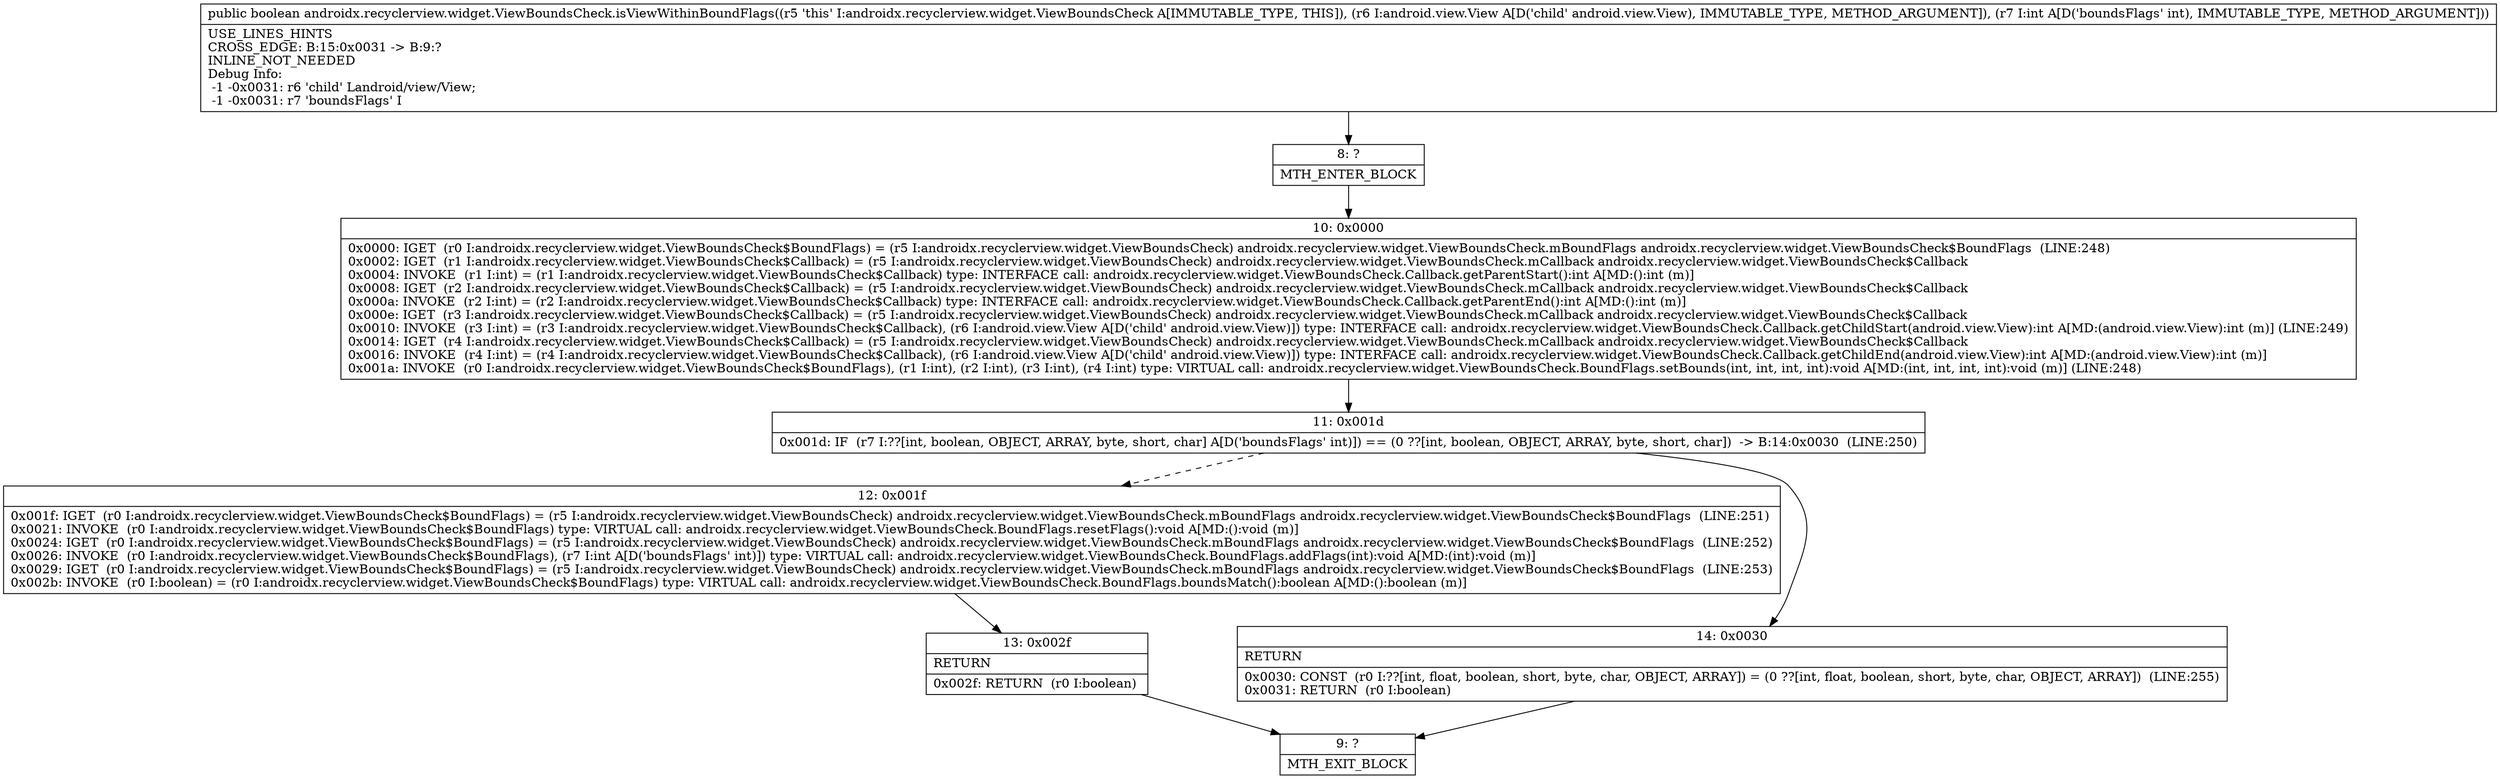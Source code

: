digraph "CFG forandroidx.recyclerview.widget.ViewBoundsCheck.isViewWithinBoundFlags(Landroid\/view\/View;I)Z" {
Node_8 [shape=record,label="{8\:\ ?|MTH_ENTER_BLOCK\l}"];
Node_10 [shape=record,label="{10\:\ 0x0000|0x0000: IGET  (r0 I:androidx.recyclerview.widget.ViewBoundsCheck$BoundFlags) = (r5 I:androidx.recyclerview.widget.ViewBoundsCheck) androidx.recyclerview.widget.ViewBoundsCheck.mBoundFlags androidx.recyclerview.widget.ViewBoundsCheck$BoundFlags  (LINE:248)\l0x0002: IGET  (r1 I:androidx.recyclerview.widget.ViewBoundsCheck$Callback) = (r5 I:androidx.recyclerview.widget.ViewBoundsCheck) androidx.recyclerview.widget.ViewBoundsCheck.mCallback androidx.recyclerview.widget.ViewBoundsCheck$Callback \l0x0004: INVOKE  (r1 I:int) = (r1 I:androidx.recyclerview.widget.ViewBoundsCheck$Callback) type: INTERFACE call: androidx.recyclerview.widget.ViewBoundsCheck.Callback.getParentStart():int A[MD:():int (m)]\l0x0008: IGET  (r2 I:androidx.recyclerview.widget.ViewBoundsCheck$Callback) = (r5 I:androidx.recyclerview.widget.ViewBoundsCheck) androidx.recyclerview.widget.ViewBoundsCheck.mCallback androidx.recyclerview.widget.ViewBoundsCheck$Callback \l0x000a: INVOKE  (r2 I:int) = (r2 I:androidx.recyclerview.widget.ViewBoundsCheck$Callback) type: INTERFACE call: androidx.recyclerview.widget.ViewBoundsCheck.Callback.getParentEnd():int A[MD:():int (m)]\l0x000e: IGET  (r3 I:androidx.recyclerview.widget.ViewBoundsCheck$Callback) = (r5 I:androidx.recyclerview.widget.ViewBoundsCheck) androidx.recyclerview.widget.ViewBoundsCheck.mCallback androidx.recyclerview.widget.ViewBoundsCheck$Callback \l0x0010: INVOKE  (r3 I:int) = (r3 I:androidx.recyclerview.widget.ViewBoundsCheck$Callback), (r6 I:android.view.View A[D('child' android.view.View)]) type: INTERFACE call: androidx.recyclerview.widget.ViewBoundsCheck.Callback.getChildStart(android.view.View):int A[MD:(android.view.View):int (m)] (LINE:249)\l0x0014: IGET  (r4 I:androidx.recyclerview.widget.ViewBoundsCheck$Callback) = (r5 I:androidx.recyclerview.widget.ViewBoundsCheck) androidx.recyclerview.widget.ViewBoundsCheck.mCallback androidx.recyclerview.widget.ViewBoundsCheck$Callback \l0x0016: INVOKE  (r4 I:int) = (r4 I:androidx.recyclerview.widget.ViewBoundsCheck$Callback), (r6 I:android.view.View A[D('child' android.view.View)]) type: INTERFACE call: androidx.recyclerview.widget.ViewBoundsCheck.Callback.getChildEnd(android.view.View):int A[MD:(android.view.View):int (m)]\l0x001a: INVOKE  (r0 I:androidx.recyclerview.widget.ViewBoundsCheck$BoundFlags), (r1 I:int), (r2 I:int), (r3 I:int), (r4 I:int) type: VIRTUAL call: androidx.recyclerview.widget.ViewBoundsCheck.BoundFlags.setBounds(int, int, int, int):void A[MD:(int, int, int, int):void (m)] (LINE:248)\l}"];
Node_11 [shape=record,label="{11\:\ 0x001d|0x001d: IF  (r7 I:??[int, boolean, OBJECT, ARRAY, byte, short, char] A[D('boundsFlags' int)]) == (0 ??[int, boolean, OBJECT, ARRAY, byte, short, char])  \-\> B:14:0x0030  (LINE:250)\l}"];
Node_12 [shape=record,label="{12\:\ 0x001f|0x001f: IGET  (r0 I:androidx.recyclerview.widget.ViewBoundsCheck$BoundFlags) = (r5 I:androidx.recyclerview.widget.ViewBoundsCheck) androidx.recyclerview.widget.ViewBoundsCheck.mBoundFlags androidx.recyclerview.widget.ViewBoundsCheck$BoundFlags  (LINE:251)\l0x0021: INVOKE  (r0 I:androidx.recyclerview.widget.ViewBoundsCheck$BoundFlags) type: VIRTUAL call: androidx.recyclerview.widget.ViewBoundsCheck.BoundFlags.resetFlags():void A[MD:():void (m)]\l0x0024: IGET  (r0 I:androidx.recyclerview.widget.ViewBoundsCheck$BoundFlags) = (r5 I:androidx.recyclerview.widget.ViewBoundsCheck) androidx.recyclerview.widget.ViewBoundsCheck.mBoundFlags androidx.recyclerview.widget.ViewBoundsCheck$BoundFlags  (LINE:252)\l0x0026: INVOKE  (r0 I:androidx.recyclerview.widget.ViewBoundsCheck$BoundFlags), (r7 I:int A[D('boundsFlags' int)]) type: VIRTUAL call: androidx.recyclerview.widget.ViewBoundsCheck.BoundFlags.addFlags(int):void A[MD:(int):void (m)]\l0x0029: IGET  (r0 I:androidx.recyclerview.widget.ViewBoundsCheck$BoundFlags) = (r5 I:androidx.recyclerview.widget.ViewBoundsCheck) androidx.recyclerview.widget.ViewBoundsCheck.mBoundFlags androidx.recyclerview.widget.ViewBoundsCheck$BoundFlags  (LINE:253)\l0x002b: INVOKE  (r0 I:boolean) = (r0 I:androidx.recyclerview.widget.ViewBoundsCheck$BoundFlags) type: VIRTUAL call: androidx.recyclerview.widget.ViewBoundsCheck.BoundFlags.boundsMatch():boolean A[MD:():boolean (m)]\l}"];
Node_13 [shape=record,label="{13\:\ 0x002f|RETURN\l|0x002f: RETURN  (r0 I:boolean) \l}"];
Node_9 [shape=record,label="{9\:\ ?|MTH_EXIT_BLOCK\l}"];
Node_14 [shape=record,label="{14\:\ 0x0030|RETURN\l|0x0030: CONST  (r0 I:??[int, float, boolean, short, byte, char, OBJECT, ARRAY]) = (0 ??[int, float, boolean, short, byte, char, OBJECT, ARRAY])  (LINE:255)\l0x0031: RETURN  (r0 I:boolean) \l}"];
MethodNode[shape=record,label="{public boolean androidx.recyclerview.widget.ViewBoundsCheck.isViewWithinBoundFlags((r5 'this' I:androidx.recyclerview.widget.ViewBoundsCheck A[IMMUTABLE_TYPE, THIS]), (r6 I:android.view.View A[D('child' android.view.View), IMMUTABLE_TYPE, METHOD_ARGUMENT]), (r7 I:int A[D('boundsFlags' int), IMMUTABLE_TYPE, METHOD_ARGUMENT]))  | USE_LINES_HINTS\lCROSS_EDGE: B:15:0x0031 \-\> B:9:?\lINLINE_NOT_NEEDED\lDebug Info:\l  \-1 \-0x0031: r6 'child' Landroid\/view\/View;\l  \-1 \-0x0031: r7 'boundsFlags' I\l}"];
MethodNode -> Node_8;Node_8 -> Node_10;
Node_10 -> Node_11;
Node_11 -> Node_12[style=dashed];
Node_11 -> Node_14;
Node_12 -> Node_13;
Node_13 -> Node_9;
Node_14 -> Node_9;
}

